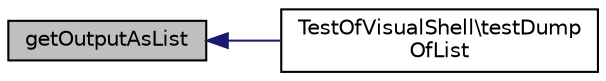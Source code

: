 digraph "getOutputAsList"
{
  edge [fontname="Helvetica",fontsize="10",labelfontname="Helvetica",labelfontsize="10"];
  node [fontname="Helvetica",fontsize="10",shape=record];
  rankdir="LR";
  Node1 [label="getOutputAsList",height=0.2,width=0.4,color="black", fillcolor="grey75", style="filled" fontcolor="black"];
  Node1 -> Node2 [dir="back",color="midnightblue",fontsize="10",style="solid",fontname="Helvetica"];
  Node2 [label="TestOfVisualShell\\testDump\lOfList",height=0.2,width=0.4,color="black", fillcolor="white", style="filled",URL="$class_test_of_visual_shell.html#ae123a74d71e267b7ba5850173eac8f6d"];
}
